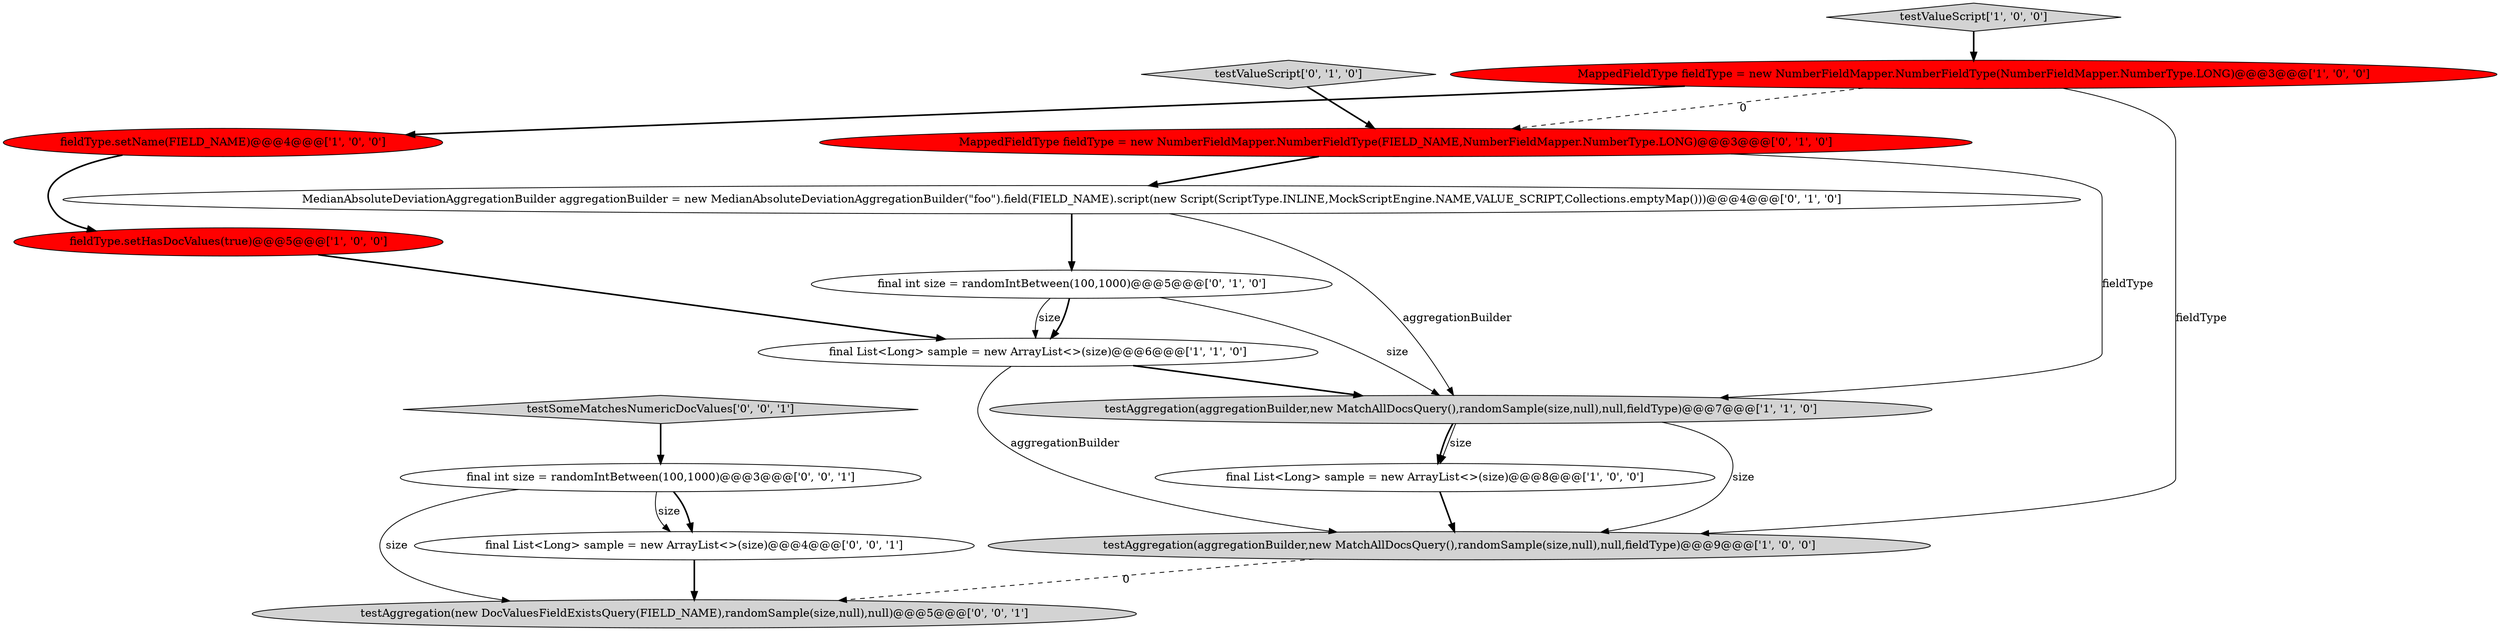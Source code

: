digraph {
3 [style = filled, label = "final List<Long> sample = new ArrayList<>(size)@@@6@@@['1', '1', '0']", fillcolor = white, shape = ellipse image = "AAA0AAABBB1BBB"];
0 [style = filled, label = "final List<Long> sample = new ArrayList<>(size)@@@8@@@['1', '0', '0']", fillcolor = white, shape = ellipse image = "AAA0AAABBB1BBB"];
8 [style = filled, label = "MedianAbsoluteDeviationAggregationBuilder aggregationBuilder = new MedianAbsoluteDeviationAggregationBuilder(\"foo\").field(FIELD_NAME).script(new Script(ScriptType.INLINE,MockScriptEngine.NAME,VALUE_SCRIPT,Collections.emptyMap()))@@@4@@@['0', '1', '0']", fillcolor = white, shape = ellipse image = "AAA0AAABBB2BBB"];
4 [style = filled, label = "fieldType.setName(FIELD_NAME)@@@4@@@['1', '0', '0']", fillcolor = red, shape = ellipse image = "AAA1AAABBB1BBB"];
7 [style = filled, label = "MappedFieldType fieldType = new NumberFieldMapper.NumberFieldType(NumberFieldMapper.NumberType.LONG)@@@3@@@['1', '0', '0']", fillcolor = red, shape = ellipse image = "AAA1AAABBB1BBB"];
9 [style = filled, label = "testValueScript['0', '1', '0']", fillcolor = lightgray, shape = diamond image = "AAA0AAABBB2BBB"];
12 [style = filled, label = "final int size = randomIntBetween(100,1000)@@@3@@@['0', '0', '1']", fillcolor = white, shape = ellipse image = "AAA0AAABBB3BBB"];
15 [style = filled, label = "final List<Long> sample = new ArrayList<>(size)@@@4@@@['0', '0', '1']", fillcolor = white, shape = ellipse image = "AAA0AAABBB3BBB"];
1 [style = filled, label = "fieldType.setHasDocValues(true)@@@5@@@['1', '0', '0']", fillcolor = red, shape = ellipse image = "AAA1AAABBB1BBB"];
5 [style = filled, label = "testAggregation(aggregationBuilder,new MatchAllDocsQuery(),randomSample(size,null),null,fieldType)@@@7@@@['1', '1', '0']", fillcolor = lightgray, shape = ellipse image = "AAA0AAABBB1BBB"];
14 [style = filled, label = "testSomeMatchesNumericDocValues['0', '0', '1']", fillcolor = lightgray, shape = diamond image = "AAA0AAABBB3BBB"];
2 [style = filled, label = "testValueScript['1', '0', '0']", fillcolor = lightgray, shape = diamond image = "AAA0AAABBB1BBB"];
6 [style = filled, label = "testAggregation(aggregationBuilder,new MatchAllDocsQuery(),randomSample(size,null),null,fieldType)@@@9@@@['1', '0', '0']", fillcolor = lightgray, shape = ellipse image = "AAA0AAABBB1BBB"];
11 [style = filled, label = "final int size = randomIntBetween(100,1000)@@@5@@@['0', '1', '0']", fillcolor = white, shape = ellipse image = "AAA0AAABBB2BBB"];
10 [style = filled, label = "MappedFieldType fieldType = new NumberFieldMapper.NumberFieldType(FIELD_NAME,NumberFieldMapper.NumberType.LONG)@@@3@@@['0', '1', '0']", fillcolor = red, shape = ellipse image = "AAA1AAABBB2BBB"];
13 [style = filled, label = "testAggregation(new DocValuesFieldExistsQuery(FIELD_NAME),randomSample(size,null),null)@@@5@@@['0', '0', '1']", fillcolor = lightgray, shape = ellipse image = "AAA0AAABBB3BBB"];
11->5 [style = solid, label="size"];
15->13 [style = bold, label=""];
0->6 [style = bold, label=""];
12->13 [style = solid, label="size"];
12->15 [style = bold, label=""];
1->3 [style = bold, label=""];
7->4 [style = bold, label=""];
9->10 [style = bold, label=""];
10->5 [style = solid, label="fieldType"];
5->6 [style = solid, label="size"];
11->3 [style = solid, label="size"];
3->5 [style = bold, label=""];
7->6 [style = solid, label="fieldType"];
6->13 [style = dashed, label="0"];
8->5 [style = solid, label="aggregationBuilder"];
10->8 [style = bold, label=""];
5->0 [style = bold, label=""];
11->3 [style = bold, label=""];
5->0 [style = solid, label="size"];
3->6 [style = solid, label="aggregationBuilder"];
14->12 [style = bold, label=""];
12->15 [style = solid, label="size"];
7->10 [style = dashed, label="0"];
4->1 [style = bold, label=""];
2->7 [style = bold, label=""];
8->11 [style = bold, label=""];
}
